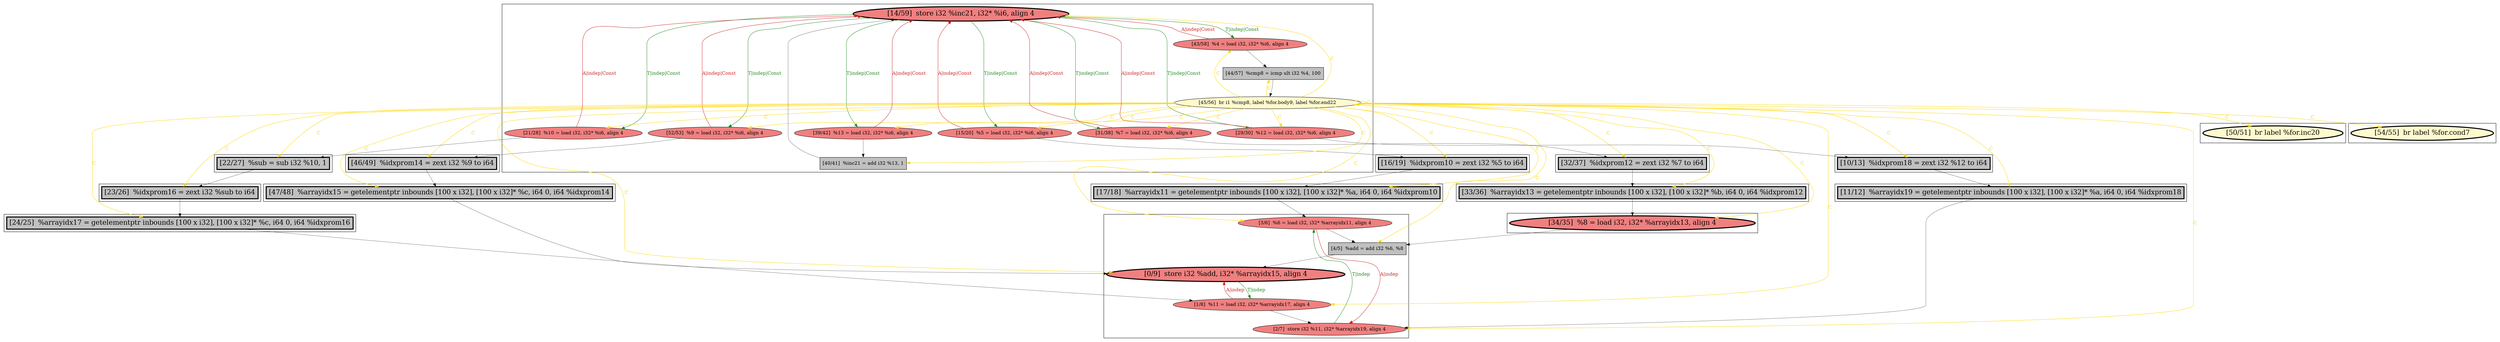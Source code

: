 
digraph G {



node517->node512 [style=solid,color=forestgreen,label="T|indep|Const",penwidth=1.0,fontcolor=forestgreen ]
node513->node517 [style=solid,color=firebrick3,label="A|indep|Const",penwidth=1.0,fontcolor=firebrick3 ]
node521->node514 [style=solid,color=gold,label="C",penwidth=1.0,fontcolor=gold ]
node516->node517 [style=solid,color=firebrick3,label="A|indep|Const",penwidth=1.0,fontcolor=firebrick3 ]
node520->node517 [style=solid,color=firebrick3,label="A|indep|Const",penwidth=1.0,fontcolor=firebrick3 ]
node517->node520 [style=solid,color=forestgreen,label="T|indep|Const",penwidth=1.0,fontcolor=forestgreen ]
node517->node515 [style=solid,color=forestgreen,label="T|indep|Const",penwidth=1.0,fontcolor=forestgreen ]
node500->node499 [style=solid,color=firebrick3,label="A|indep",penwidth=1.0,fontcolor=firebrick3 ]
node517->node519 [style=solid,color=forestgreen,label="T|indep|Const",penwidth=1.0,fontcolor=forestgreen ]
node520->node528 [style=solid,color=black,label="",penwidth=0.5,fontcolor=black ]
node502->node501 [style=solid,color=firebrick3,label="A|indep",penwidth=1.0,fontcolor=firebrick3 ]
node516->node523 [style=solid,color=black,label="",penwidth=0.5,fontcolor=black ]
node519->node518 [style=solid,color=black,label="",penwidth=0.5,fontcolor=black ]
node514->node517 [style=solid,color=black,label="",penwidth=0.5,fontcolor=black ]
node517->node516 [style=solid,color=forestgreen,label="T|indep|Const",penwidth=1.0,fontcolor=forestgreen ]
node501->node502 [style=solid,color=forestgreen,label="T|indep",penwidth=1.0,fontcolor=forestgreen ]
node521->node513 [style=solid,color=gold,label="C",penwidth=1.0,fontcolor=gold ]
node500->node503 [style=solid,color=black,label="",penwidth=0.5,fontcolor=black ]
node509->node505 [style=solid,color=black,label="",penwidth=0.5,fontcolor=black ]
node507->node504 [style=solid,color=black,label="",penwidth=0.5,fontcolor=black ]
node518->node521 [style=solid,color=black,label="",penwidth=0.5,fontcolor=black ]
node521->node522 [style=solid,color=gold,label="C",penwidth=1.0,fontcolor=gold ]
node525->node524 [style=solid,color=black,label="",penwidth=0.5,fontcolor=black ]
node521->node524 [style=solid,color=gold,label="C",penwidth=1.0,fontcolor=gold ]
node521->node519 [style=solid,color=gold,label="C",penwidth=1.0,fontcolor=gold ]
node512->node517 [style=solid,color=firebrick3,label="A|indep|Const",penwidth=1.0,fontcolor=firebrick3 ]
node526->node508 [style=solid,color=black,label="",penwidth=0.5,fontcolor=black ]
node505->node502 [style=solid,color=black,label="",penwidth=0.5,fontcolor=black ]
node513->node525 [style=solid,color=black,label="",penwidth=0.5,fontcolor=black ]
node521->node509 [style=solid,color=gold,label="C",penwidth=1.0,fontcolor=gold ]
node517->node513 [style=solid,color=forestgreen,label="T|indep|Const",penwidth=1.0,fontcolor=forestgreen ]
node499->node500 [style=solid,color=forestgreen,label="T|indep",penwidth=1.0,fontcolor=forestgreen ]
node515->node507 [style=solid,color=black,label="",penwidth=0.5,fontcolor=black ]
node512->node526 [style=solid,color=black,label="",penwidth=0.5,fontcolor=black ]
node521->node502 [style=solid,color=gold,label="C",penwidth=1.0,fontcolor=gold ]
node521->node515 [style=solid,color=gold,label="C",penwidth=1.0,fontcolor=gold ]
node521->node521 [style=solid,color=gold,label="C",penwidth=1.0,fontcolor=gold ]
node521->node525 [style=solid,color=gold,label="C",penwidth=1.0,fontcolor=gold ]
node503->node501 [style=solid,color=black,label="",penwidth=0.5,fontcolor=black ]
node521->node527 [style=solid,color=gold,label="C",penwidth=1.0,fontcolor=gold ]
node502->node499 [style=solid,color=black,label="",penwidth=0.5,fontcolor=black ]
node521->node499 [style=solid,color=gold,label="C",penwidth=1.0,fontcolor=gold ]
node522->node517 [style=solid,color=firebrick3,label="A|indep|Const",penwidth=1.0,fontcolor=firebrick3 ]
node521->node504 [style=solid,color=gold,label="C",penwidth=1.0,fontcolor=gold ]
node521->node500 [style=solid,color=gold,label="C",penwidth=1.0,fontcolor=gold ]
node521->node507 [style=solid,color=gold,label="C",penwidth=1.0,fontcolor=gold ]
node521->node510 [style=solid,color=gold,label="C",penwidth=1.0,fontcolor=gold ]
node521->node518 [style=solid,color=gold,label="C",penwidth=1.0,fontcolor=gold ]
node508->node500 [style=solid,color=black,label="",penwidth=0.5,fontcolor=black ]
node522->node514 [style=solid,color=black,label="",penwidth=0.5,fontcolor=black ]
node517->node522 [style=solid,color=forestgreen,label="T|indep|Const",penwidth=1.0,fontcolor=forestgreen ]
node521->node516 [style=solid,color=gold,label="C",penwidth=1.0,fontcolor=gold ]
node521->node508 [style=solid,color=gold,label="C",penwidth=1.0,fontcolor=gold ]
node521->node526 [style=solid,color=gold,label="C",penwidth=1.0,fontcolor=gold ]
node510->node506 [style=solid,color=black,label="",penwidth=0.5,fontcolor=black ]
node521->node501 [style=solid,color=gold,label="C",penwidth=1.0,fontcolor=gold ]
node521->node528 [style=solid,color=gold,label="C",penwidth=1.0,fontcolor=gold ]
node506->node503 [style=solid,color=black,label="",penwidth=0.5,fontcolor=black ]
node521->node512 [style=solid,color=gold,label="C",penwidth=1.0,fontcolor=gold ]
node521->node520 [style=solid,color=gold,label="C",penwidth=1.0,fontcolor=gold ]
node528->node510 [style=solid,color=black,label="",penwidth=0.5,fontcolor=black ]
node515->node517 [style=solid,color=firebrick3,label="A|indep|Const",penwidth=1.0,fontcolor=firebrick3 ]
node521->node505 [style=solid,color=gold,label="C",penwidth=1.0,fontcolor=gold ]
node521->node517 [style=solid,color=gold,label="C",penwidth=1.0,fontcolor=gold ]
node523->node509 [style=solid,color=black,label="",penwidth=0.5,fontcolor=black ]
node524->node501 [style=solid,color=black,label="",penwidth=0.5,fontcolor=black ]
node521->node523 [style=solid,color=gold,label="C",penwidth=1.0,fontcolor=gold ]
node519->node517 [style=solid,color=firebrick3,label="A|indep|Const",penwidth=1.0,fontcolor=firebrick3 ]
node521->node511 [style=solid,color=gold,label="C",penwidth=1.0,fontcolor=gold ]
node504->node499 [style=solid,color=black,label="",penwidth=0.5,fontcolor=black ]
node521->node506 [style=solid,color=gold,label="C",penwidth=1.0,fontcolor=gold ]
node521->node503 [style=solid,color=gold,label="C",penwidth=1.0,fontcolor=gold ]


subgraph cluster15 {


node528 [penwidth=3.0,fontsize=20,fillcolor=grey,label="[32/37]  %idxprom12 = zext i32 %7 to i64",shape=rectangle,style=filled ]



}

subgraph cluster13 {


node526 [penwidth=3.0,fontsize=20,fillcolor=grey,label="[16/19]  %idxprom10 = zext i32 %5 to i64",shape=rectangle,style=filled ]



}

subgraph cluster11 {


node524 [penwidth=3.0,fontsize=20,fillcolor=grey,label="[47/48]  %arrayidx15 = getelementptr inbounds [100 x i32], [100 x i32]* %c, i64 0, i64 %idxprom14",shape=rectangle,style=filled ]



}

subgraph cluster10 {


node523 [penwidth=3.0,fontsize=20,fillcolor=grey,label="[22/27]  %sub = sub i32 %10, 1",shape=rectangle,style=filled ]



}

subgraph cluster9 {


node521 [fillcolor=lemonchiffon,label="[45/56]  br i1 %cmp8, label %for.body9, label %for.end22",shape=ellipse,style=filled ]
node519 [fillcolor=lightcoral,label="[43/58]  %4 = load i32, i32* %i6, align 4",shape=ellipse,style=filled ]
node518 [fillcolor=grey,label="[44/57]  %cmp8 = icmp ult i32 %4, 100",shape=rectangle,style=filled ]
node512 [fillcolor=lightcoral,label="[15/20]  %5 = load i32, i32* %i6, align 4",shape=ellipse,style=filled ]
node520 [fillcolor=lightcoral,label="[31/38]  %7 = load i32, i32* %i6, align 4",shape=ellipse,style=filled ]
node514 [fillcolor=grey,label="[40/41]  %inc21 = add i32 %13, 1",shape=rectangle,style=filled ]
node522 [fillcolor=lightcoral,label="[39/42]  %13 = load i32, i32* %i6, align 4",shape=ellipse,style=filled ]
node515 [fillcolor=lightcoral,label="[29/30]  %12 = load i32, i32* %i6, align 4",shape=ellipse,style=filled ]
node516 [fillcolor=lightcoral,label="[21/28]  %10 = load i32, i32* %i6, align 4",shape=ellipse,style=filled ]
node513 [fillcolor=lightcoral,label="[52/53]  %9 = load i32, i32* %i6, align 4",shape=ellipse,style=filled ]
node517 [penwidth=3.0,fontsize=20,fillcolor=lightcoral,label="[14/59]  store i32 %inc21, i32* %i6, align 4",shape=ellipse,style=filled ]



}

subgraph cluster8 {


node511 [penwidth=3.0,fontsize=20,fillcolor=lemonchiffon,label="[54/55]  br label %for.cond7",shape=ellipse,style=filled ]



}

subgraph cluster7 {


node510 [penwidth=3.0,fontsize=20,fillcolor=grey,label="[33/36]  %arrayidx13 = getelementptr inbounds [100 x i32], [100 x i32]* %b, i64 0, i64 %idxprom12",shape=rectangle,style=filled ]



}

subgraph cluster14 {


node527 [penwidth=3.0,fontsize=20,fillcolor=lemonchiffon,label="[50/51]  br label %for.inc20",shape=ellipse,style=filled ]



}

subgraph cluster6 {


node509 [penwidth=3.0,fontsize=20,fillcolor=grey,label="[23/26]  %idxprom16 = zext i32 %sub to i64",shape=rectangle,style=filled ]



}

subgraph cluster0 {


node502 [fillcolor=lightcoral,label="[1/8]  %11 = load i32, i32* %arrayidx17, align 4",shape=ellipse,style=filled ]
node503 [fillcolor=grey,label="[4/5]  %add = add i32 %6, %8",shape=rectangle,style=filled ]
node501 [penwidth=3.0,fontsize=20,fillcolor=lightcoral,label="[0/9]  store i32 %add, i32* %arrayidx15, align 4",shape=ellipse,style=filled ]
node499 [fillcolor=lightcoral,label="[2/7]  store i32 %11, i32* %arrayidx19, align 4",shape=ellipse,style=filled ]
node500 [fillcolor=lightcoral,label="[3/6]  %6 = load i32, i32* %arrayidx11, align 4",shape=ellipse,style=filled ]



}

subgraph cluster12 {


node525 [penwidth=3.0,fontsize=20,fillcolor=grey,label="[46/49]  %idxprom14 = zext i32 %9 to i64",shape=rectangle,style=filled ]



}

subgraph cluster5 {


node508 [penwidth=3.0,fontsize=20,fillcolor=grey,label="[17/18]  %arrayidx11 = getelementptr inbounds [100 x i32], [100 x i32]* %a, i64 0, i64 %idxprom10",shape=rectangle,style=filled ]



}

subgraph cluster1 {


node504 [penwidth=3.0,fontsize=20,fillcolor=grey,label="[11/12]  %arrayidx19 = getelementptr inbounds [100 x i32], [100 x i32]* %a, i64 0, i64 %idxprom18",shape=rectangle,style=filled ]



}

subgraph cluster2 {


node505 [penwidth=3.0,fontsize=20,fillcolor=grey,label="[24/25]  %arrayidx17 = getelementptr inbounds [100 x i32], [100 x i32]* %c, i64 0, i64 %idxprom16",shape=rectangle,style=filled ]



}

subgraph cluster3 {


node506 [penwidth=3.0,fontsize=20,fillcolor=lightcoral,label="[34/35]  %8 = load i32, i32* %arrayidx13, align 4",shape=ellipse,style=filled ]



}

subgraph cluster4 {


node507 [penwidth=3.0,fontsize=20,fillcolor=grey,label="[10/13]  %idxprom18 = zext i32 %12 to i64",shape=rectangle,style=filled ]



}

}
